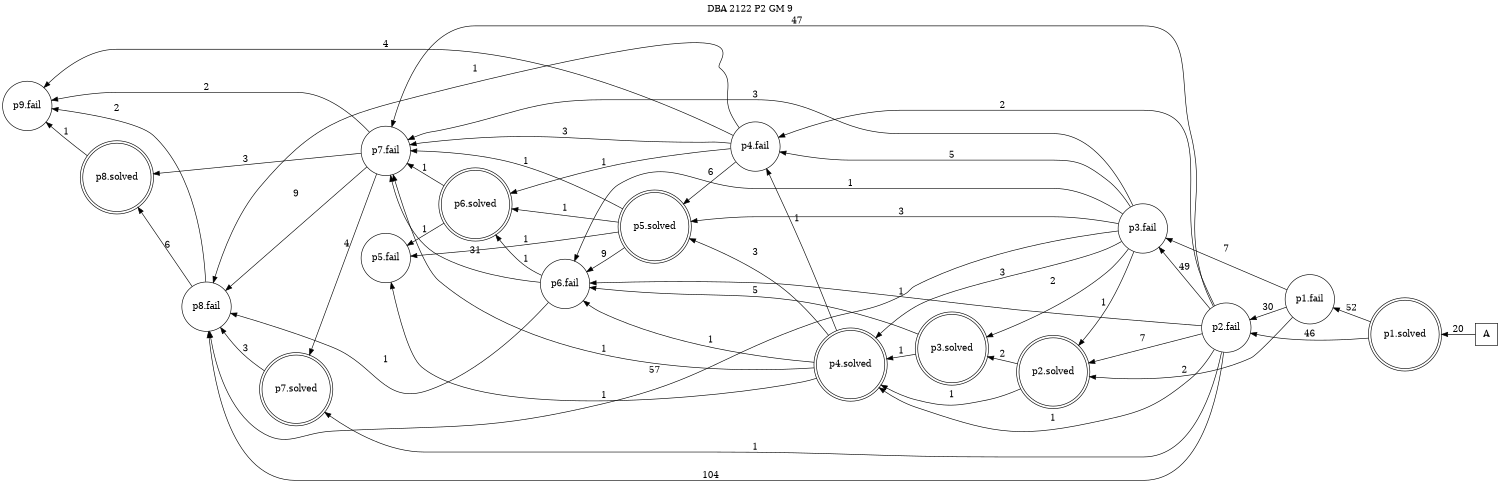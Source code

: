 digraph DBA_2122_P2_GM_9_GOOD {
labelloc="tl"
label= " DBA 2122 P2 GM 9 "
rankdir="RL";
graph [ size=" 10 , 10 !"]

"A" [shape="square" label="A"]
"p1.solved" [shape="doublecircle" label="p1.solved"]
"p1.fail" [shape="circle" label="p1.fail"]
"p2.fail" [shape="circle" label="p2.fail"]
"p2.solved" [shape="doublecircle" label="p2.solved"]
"p3.fail" [shape="circle" label="p3.fail"]
"p3.solved" [shape="doublecircle" label="p3.solved"]
"p4.solved" [shape="doublecircle" label="p4.solved"]
"p4.fail" [shape="circle" label="p4.fail"]
"p5.solved" [shape="doublecircle" label="p5.solved"]
"p6.fail" [shape="circle" label="p6.fail"]
"p5.fail" [shape="circle" label="p5.fail"]
"p6.solved" [shape="doublecircle" label="p6.solved"]
"p8.fail" [shape="circle" label="p8.fail"]
"p7.fail" [shape="circle" label="p7.fail"]
"p9.fail" [shape="circle" label="p9.fail"]
"p8.solved" [shape="doublecircle" label="p8.solved"]
"p7.solved" [shape="doublecircle" label="p7.solved"]
"A" -> "p1.solved" [ label=20]
"p1.solved" -> "p1.fail" [ label=52]
"p1.solved" -> "p2.fail" [ label=46]
"p1.fail" -> "p2.fail" [ label=30]
"p1.fail" -> "p2.solved" [ label=2]
"p1.fail" -> "p3.fail" [ label=7]
"p2.fail" -> "p2.solved" [ label=7]
"p2.fail" -> "p3.fail" [ label=49]
"p2.fail" -> "p4.solved" [ label=1]
"p2.fail" -> "p4.fail" [ label=2]
"p2.fail" -> "p6.fail" [ label=1]
"p2.fail" -> "p8.fail" [ label=104]
"p2.fail" -> "p7.fail" [ label=47]
"p2.fail" -> "p7.solved" [ label=1]
"p2.solved" -> "p3.solved" [ label=2]
"p2.solved" -> "p4.solved" [ label=1]
"p3.fail" -> "p2.solved" [ label=1]
"p3.fail" -> "p3.solved" [ label=2]
"p3.fail" -> "p4.solved" [ label=3]
"p3.fail" -> "p4.fail" [ label=5]
"p3.fail" -> "p5.solved" [ label=3]
"p3.fail" -> "p6.fail" [ label=1]
"p3.fail" -> "p8.fail" [ label=57]
"p3.fail" -> "p7.fail" [ label=3]
"p3.solved" -> "p4.solved" [ label=1]
"p3.solved" -> "p6.fail" [ label=5]
"p4.solved" -> "p4.fail" [ label=1]
"p4.solved" -> "p5.solved" [ label=3]
"p4.solved" -> "p6.fail" [ label=1]
"p4.solved" -> "p5.fail" [ label=1]
"p4.solved" -> "p7.fail" [ label=1]
"p4.fail" -> "p5.solved" [ label=6]
"p4.fail" -> "p6.solved" [ label=1]
"p4.fail" -> "p8.fail" [ label=1]
"p4.fail" -> "p7.fail" [ label=3]
"p4.fail" -> "p9.fail" [ label=4]
"p5.solved" -> "p6.fail" [ label=9]
"p5.solved" -> "p5.fail" [ label=1]
"p5.solved" -> "p6.solved" [ label=1]
"p5.solved" -> "p7.fail" [ label=1]
"p6.fail" -> "p6.solved" [ label=1]
"p6.fail" -> "p8.fail" [ label=1]
"p6.fail" -> "p7.fail" [ label=31]
"p6.solved" -> "p5.fail" [ label=1]
"p6.solved" -> "p7.fail" [ label=1]
"p8.fail" -> "p9.fail" [ label=2]
"p8.fail" -> "p8.solved" [ label=6]
"p7.fail" -> "p8.fail" [ label=9]
"p7.fail" -> "p9.fail" [ label=2]
"p7.fail" -> "p8.solved" [ label=3]
"p7.fail" -> "p7.solved" [ label=4]
"p8.solved" -> "p9.fail" [ label=1]
"p7.solved" -> "p8.fail" [ label=3]
}
